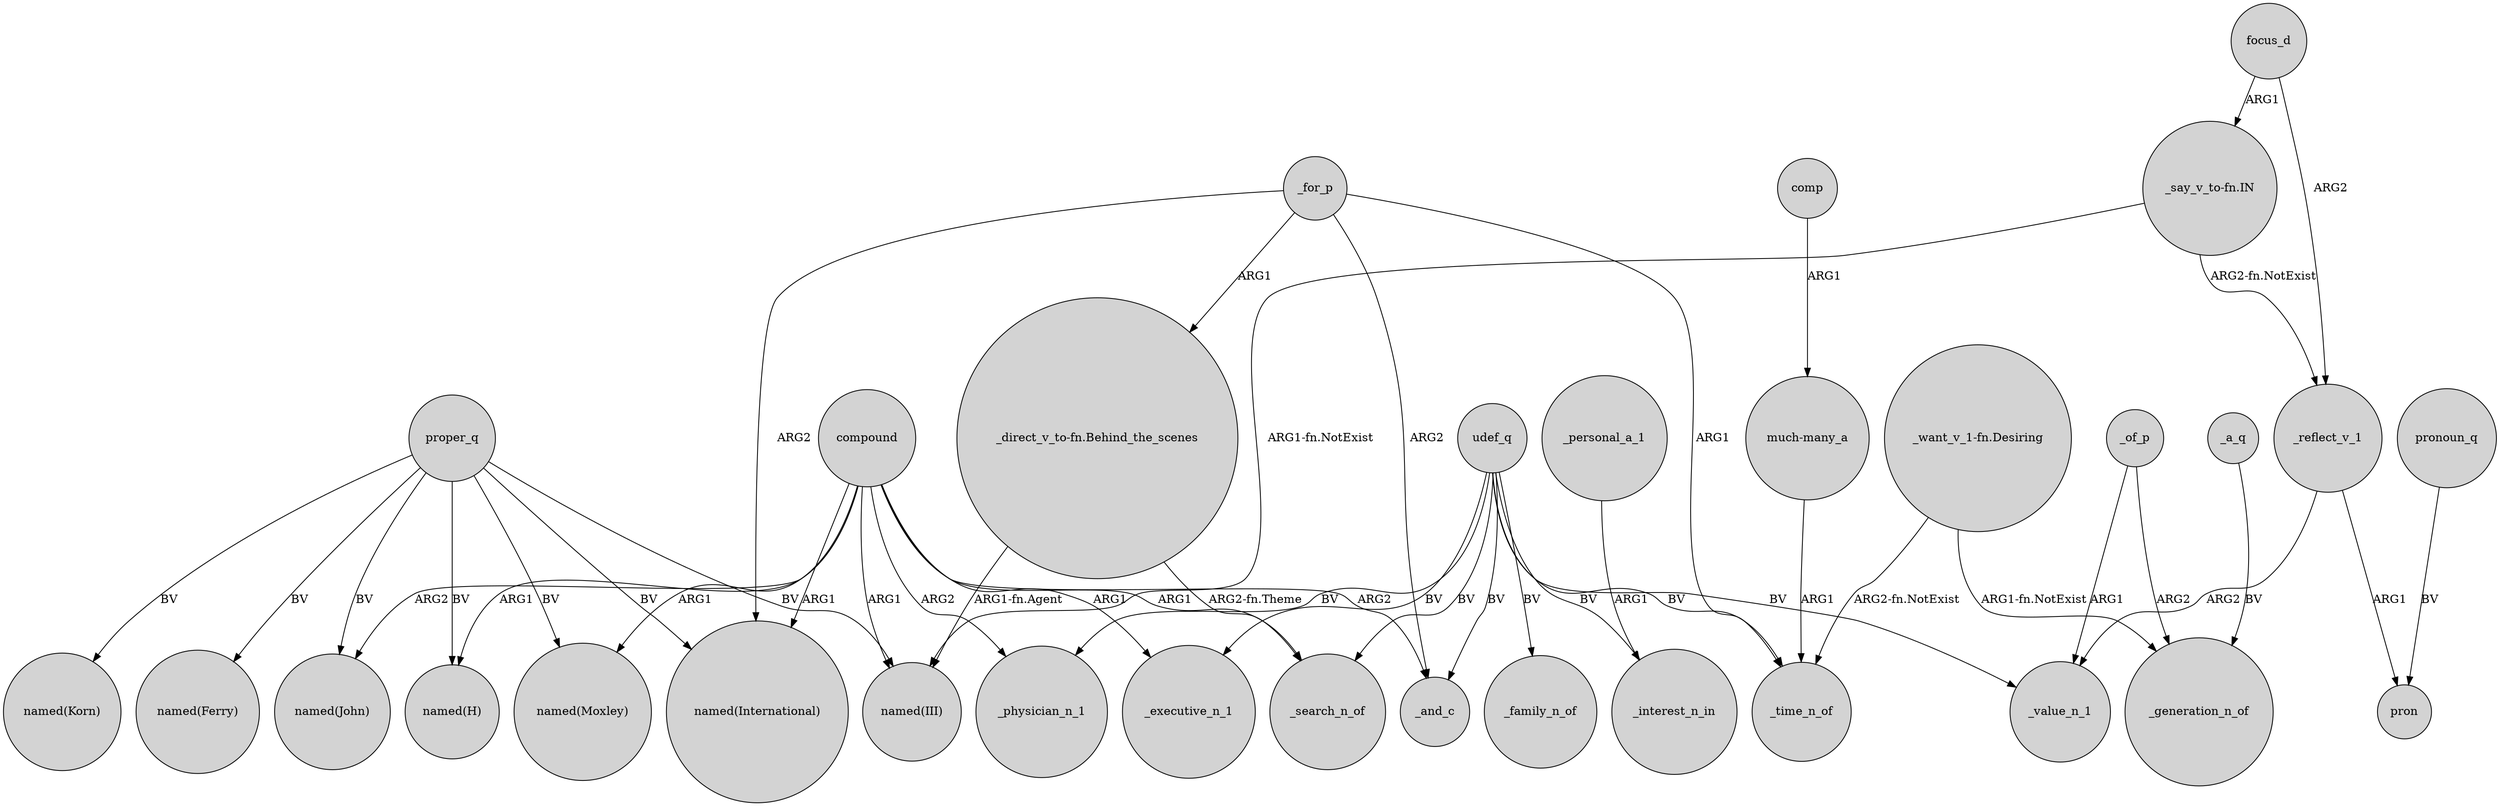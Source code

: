 digraph {
	node [shape=circle style=filled]
	compound -> "named(John)" [label=ARG2]
	_reflect_v_1 -> _value_n_1 [label=ARG2]
	_for_p -> "_direct_v_to-fn.Behind_the_scenes" [label=ARG1]
	compound -> "named(International)" [label=ARG1]
	udef_q -> _executive_n_1 [label=BV]
	proper_q -> "named(Moxley)" [label=BV]
	_reflect_v_1 -> pron [label=ARG1]
	"_say_v_to-fn.IN" -> "named(III)" [label="ARG1-fn.NotExist"]
	proper_q -> "named(Korn)" [label=BV]
	udef_q -> _search_n_of [label=BV]
	compound -> _executive_n_1 [label=ARG1]
	_of_p -> _value_n_1 [label=ARG1]
	_for_p -> _and_c [label=ARG2]
	"_direct_v_to-fn.Behind_the_scenes" -> _search_n_of [label="ARG2-fn.Theme"]
	udef_q -> _interest_n_in [label=BV]
	"_direct_v_to-fn.Behind_the_scenes" -> "named(III)" [label="ARG1-fn.Agent"]
	udef_q -> _physician_n_1 [label=BV]
	compound -> _physician_n_1 [label=ARG2]
	"_say_v_to-fn.IN" -> _reflect_v_1 [label="ARG2-fn.NotExist"]
	pronoun_q -> pron [label=BV]
	compound -> _and_c [label=ARG2]
	focus_d -> _reflect_v_1 [label=ARG2]
	comp -> "much-many_a" [label=ARG1]
	_a_q -> _generation_n_of [label=BV]
	udef_q -> _time_n_of [label=BV]
	proper_q -> "named(H)" [label=BV]
	compound -> _search_n_of [label=ARG1]
	_for_p -> _time_n_of [label=ARG1]
	_for_p -> "named(International)" [label=ARG2]
	proper_q -> "named(Ferry)" [label=BV]
	compound -> "named(Moxley)" [label=ARG1]
	"_want_v_1-fn.Desiring" -> _generation_n_of [label="ARG1-fn.NotExist"]
	_personal_a_1 -> _interest_n_in [label=ARG1]
	udef_q -> _value_n_1 [label=BV]
	"_want_v_1-fn.Desiring" -> _time_n_of [label="ARG2-fn.NotExist"]
	"much-many_a" -> _time_n_of [label=ARG1]
	udef_q -> _family_n_of [label=BV]
	compound -> "named(H)" [label=ARG1]
	udef_q -> _and_c [label=BV]
	proper_q -> "named(III)" [label=BV]
	proper_q -> "named(John)" [label=BV]
	compound -> "named(III)" [label=ARG1]
	focus_d -> "_say_v_to-fn.IN" [label=ARG1]
	_of_p -> _generation_n_of [label=ARG2]
	proper_q -> "named(International)" [label=BV]
}
